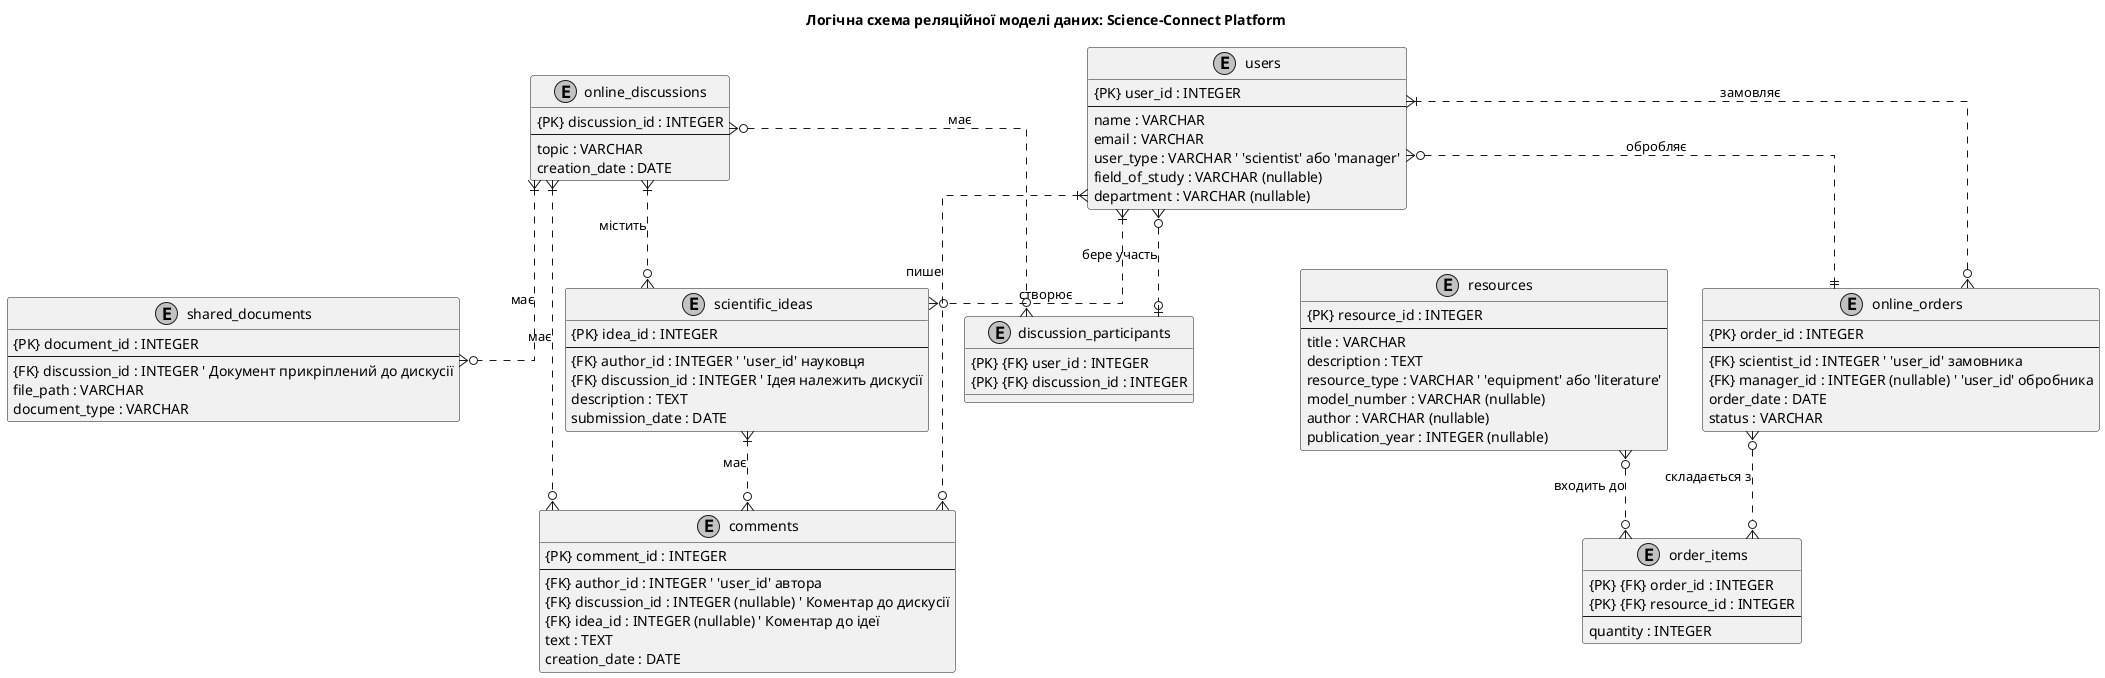 @startuml
' Стилізація діаграми (як у прикладі)
skinparam linetype ortho
skinparam monochrome true
skinparam shadowing false
skinparam classAttributeIconSize 0

title Логічна схема реляційної моделі даних: Science-Connect Platform

' --- Основні таблиці ---

entity "users" {
  {PK} user_id : INTEGER
  --
  name : VARCHAR
  email : VARCHAR
  user_type : VARCHAR ' 'scientist' або 'manager'
  field_of_study : VARCHAR (nullable)
  department : VARCHAR (nullable)
}

entity "online_discussions" {
  {PK} discussion_id : INTEGER
  --
  topic : VARCHAR
  creation_date : DATE
}

entity "scientific_ideas" {
  {PK} idea_id : INTEGER
  --
  {FK} author_id : INTEGER ' 'user_id' науковця
  {FK} discussion_id : INTEGER ' Ідея належить дискусії
  description : TEXT
  submission_date : DATE
}

entity "comments" {
  {PK} comment_id : INTEGER
  --
  {FK} author_id : INTEGER ' 'user_id' автора
  {FK} discussion_id : INTEGER (nullable) ' Коментар до дискусії
  {FK} idea_id : INTEGER (nullable) ' Коментар до ідеї
  text : TEXT
  creation_date : DATE
}

entity "shared_documents" {
  {PK} document_id : INTEGER
  --
  {FK} discussion_id : INTEGER ' Документ прикріплений до дискусії
  file_path : VARCHAR
  document_type : VARCHAR
}

entity "online_orders" {
  {PK} order_id : INTEGER
  --
  {FK} scientist_id : INTEGER ' 'user_id' замовника
  {FK} manager_id : INTEGER (nullable) ' 'user_id' обробника
  order_date : DATE
  status : VARCHAR
}

entity "resources" {
  {PK} resource_id : INTEGER
  --
  title : VARCHAR
  description : TEXT
  resource_type : VARCHAR ' 'equipment' або 'literature'
  model_number : VARCHAR (nullable)
  author : VARCHAR (nullable)
  publication_year : INTEGER (nullable)
}

' --- Сполучні таблиці (Junction Tables) ---

entity "discussion_participants" {
  {PK} {FK} user_id : INTEGER
  {PK} {FK} discussion_id : INTEGER
}

entity "order_items" {
  {PK} {FK} order_id : INTEGER
  {PK} {FK} resource_id : INTEGER
  --
  quantity : INTEGER
}


' --- Зв'язки ---

' Зв'язки користувачів
users }|..o{ scientific_ideas : "створює"
users }|..o{ comments : "пише"
users }o..o| discussion_participants : "бере участь"
users }|..o{ online_orders : "замовляє"
users }o..|| online_orders : "обробляє"

' Зв'язки дискусій
online_discussions }o..o{ discussion_participants : "має"
online_discussions }|..o{ scientific_ideas : "містить"
online_discussions }|..o{ comments : "має"
online_discussions }|..o{ shared_documents : "має"

' Зв'язки ідей
scientific_ideas }|..o{ comments : "має"

' Зв'язки замовлень
online_orders }o..o{ order_items : "складається з"
resources }o..o{ order_items : "входить до"

@enduml
